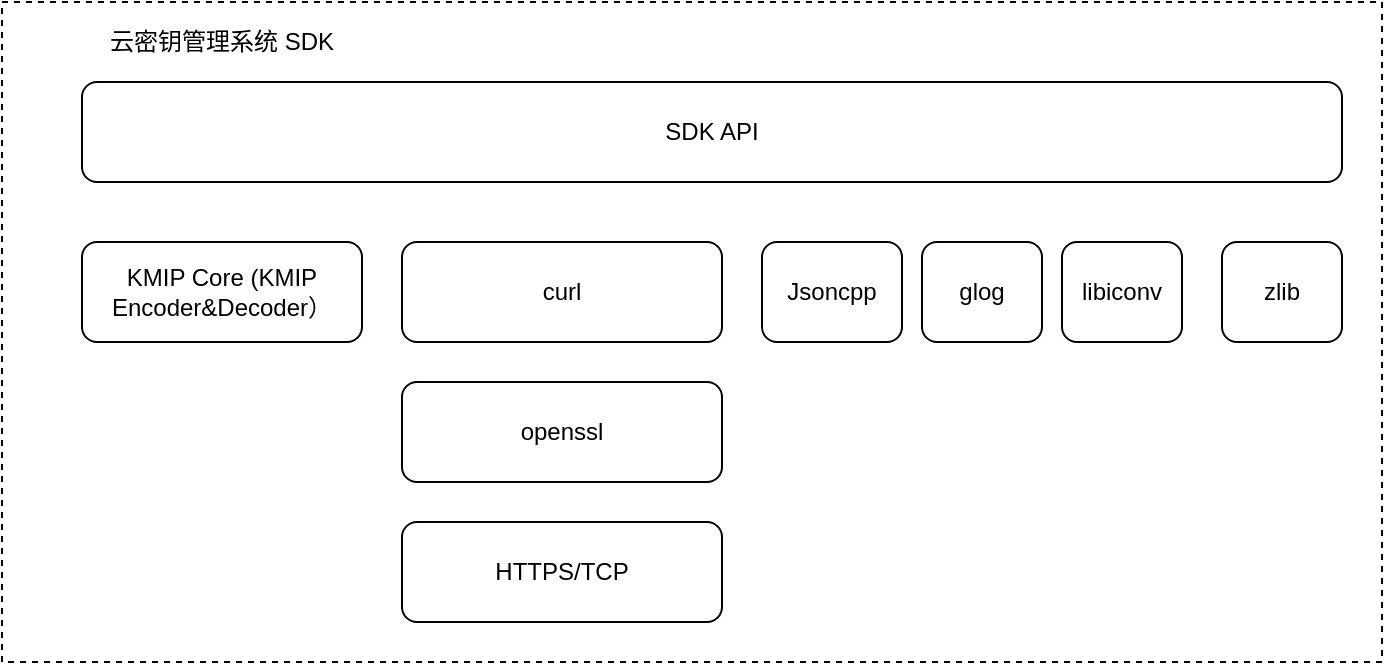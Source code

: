 <mxfile version="14.6.3" type="github">
  <diagram id="oU--rMGLtgW94v2ey7TK" name="Page-1">
    <mxGraphModel dx="945" dy="1848" grid="1" gridSize="10" guides="1" tooltips="1" connect="1" arrows="1" fold="1" page="1" pageScale="1" pageWidth="827" pageHeight="1169" math="0" shadow="0">
      <root>
        <mxCell id="0" />
        <mxCell id="1" parent="0" />
        <mxCell id="sM7u_IlNyiRZkttuZNEF-1" value="" style="rounded=0;whiteSpace=wrap;html=1;dashed=1;" vertex="1" parent="1">
          <mxGeometry x="80" y="-140" width="690" height="330" as="geometry" />
        </mxCell>
        <mxCell id="sM7u_IlNyiRZkttuZNEF-2" value="KMIP Core (KMIP Encoder&amp;amp;Decoder）" style="rounded=1;whiteSpace=wrap;html=1;" vertex="1" parent="1">
          <mxGeometry x="120" y="-20" width="140" height="50" as="geometry" />
        </mxCell>
        <mxCell id="sM7u_IlNyiRZkttuZNEF-3" value="云密钥管理系统 SDK" style="text;html=1;strokeColor=none;fillColor=none;align=center;verticalAlign=middle;whiteSpace=wrap;rounded=0;" vertex="1" parent="1">
          <mxGeometry x="90" y="-130" width="200" height="20" as="geometry" />
        </mxCell>
        <mxCell id="sM7u_IlNyiRZkttuZNEF-4" value="HTTPS/TCP" style="rounded=1;whiteSpace=wrap;html=1;" vertex="1" parent="1">
          <mxGeometry x="280" y="120" width="160" height="50" as="geometry" />
        </mxCell>
        <mxCell id="sM7u_IlNyiRZkttuZNEF-5" value="SDK API" style="rounded=1;whiteSpace=wrap;html=1;" vertex="1" parent="1">
          <mxGeometry x="120" y="-100" width="630" height="50" as="geometry" />
        </mxCell>
        <mxCell id="sM7u_IlNyiRZkttuZNEF-6" value="Jsoncpp" style="rounded=1;whiteSpace=wrap;html=1;" vertex="1" parent="1">
          <mxGeometry x="460" y="-20" width="70" height="50" as="geometry" />
        </mxCell>
        <mxCell id="sM7u_IlNyiRZkttuZNEF-7" value="curl" style="rounded=1;whiteSpace=wrap;html=1;" vertex="1" parent="1">
          <mxGeometry x="280" y="-20" width="160" height="50" as="geometry" />
        </mxCell>
        <mxCell id="sM7u_IlNyiRZkttuZNEF-8" value="openssl" style="rounded=1;whiteSpace=wrap;html=1;" vertex="1" parent="1">
          <mxGeometry x="280" y="50" width="160" height="50" as="geometry" />
        </mxCell>
        <mxCell id="sM7u_IlNyiRZkttuZNEF-9" value="glog" style="rounded=1;whiteSpace=wrap;html=1;" vertex="1" parent="1">
          <mxGeometry x="540" y="-20" width="60" height="50" as="geometry" />
        </mxCell>
        <mxCell id="sM7u_IlNyiRZkttuZNEF-10" value="libiconv" style="rounded=1;whiteSpace=wrap;html=1;" vertex="1" parent="1">
          <mxGeometry x="610" y="-20" width="60" height="50" as="geometry" />
        </mxCell>
        <mxCell id="sM7u_IlNyiRZkttuZNEF-11" value="zlib" style="rounded=1;whiteSpace=wrap;html=1;" vertex="1" parent="1">
          <mxGeometry x="690" y="-20" width="60" height="50" as="geometry" />
        </mxCell>
      </root>
    </mxGraphModel>
  </diagram>
</mxfile>
